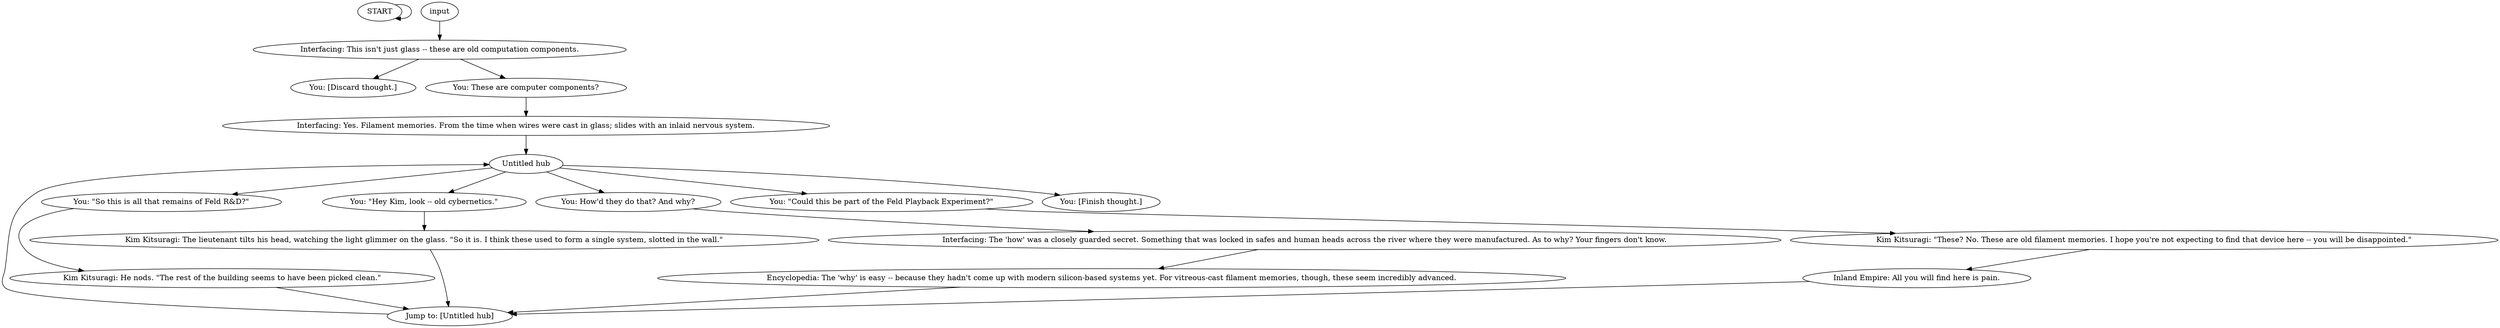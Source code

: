 # LAIR ORB / wiresinglass
# A brief convo with Interfacing about the times they made computer parts with glass
# ==================================================
digraph G {
	  0 [label="START"];
	  1 [label="input"];
	  2 [label="Interfacing: The 'how' was a closely guarded secret. Something that was locked in safes and human heads across the river where they were manufactured. As to why? Your fingers don't know."];
	  3 [label="You: [Discard thought.]"];
	  4 [label="You: \"So this is all that remains of Feld R&D?\""];
	  5 [label="Inland Empire: All you will find here is pain."];
	  6 [label="Encyclopedia: The 'why' is easy -- because they hadn't come up with modern silicon-based systems yet. For vitreous-cast filament memories, though, these seem incredibly advanced."];
	  7 [label="Interfacing: Yes. Filament memories. From the time when wires were cast in glass; slides with an inlaid nervous system."];
	  8 [label="You: \"Hey Kim, look -- old cybernetics.\""];
	  9 [label="Jump to: [Untitled hub]"];
	  10 [label="Interfacing: This isn't just glass -- these are old computation components."];
	  11 [label="You: How'd they do that? And why?"];
	  12 [label="You: These are computer components?"];
	  13 [label="You: \"Could this be part of the Feld Playback Experiment?\""];
	  14 [label="You: [Finish thought.]"];
	  15 [label="Kim Kitsuragi: The lieutenant tilts his head, watching the light glimmer on the glass. \"So it is. I think these used to form a single system, slotted in the wall.\""];
	  16 [label="Untitled hub"];
	  17 [label="Kim Kitsuragi: He nods. \"The rest of the building seems to have been picked clean.\""];
	  18 [label="Kim Kitsuragi: \"These? No. These are old filament memories. I hope you're not expecting to find that device here -- you will be disappointed.\""];
	  0 -> 0
	  1 -> 10
	  2 -> 6
	  4 -> 17
	  5 -> 9
	  6 -> 9
	  7 -> 16
	  8 -> 15
	  9 -> 16
	  10 -> 3
	  10 -> 12
	  11 -> 2
	  12 -> 7
	  13 -> 18
	  15 -> 9
	  16 -> 4
	  16 -> 8
	  16 -> 11
	  16 -> 13
	  16 -> 14
	  17 -> 9
	  18 -> 5
}

